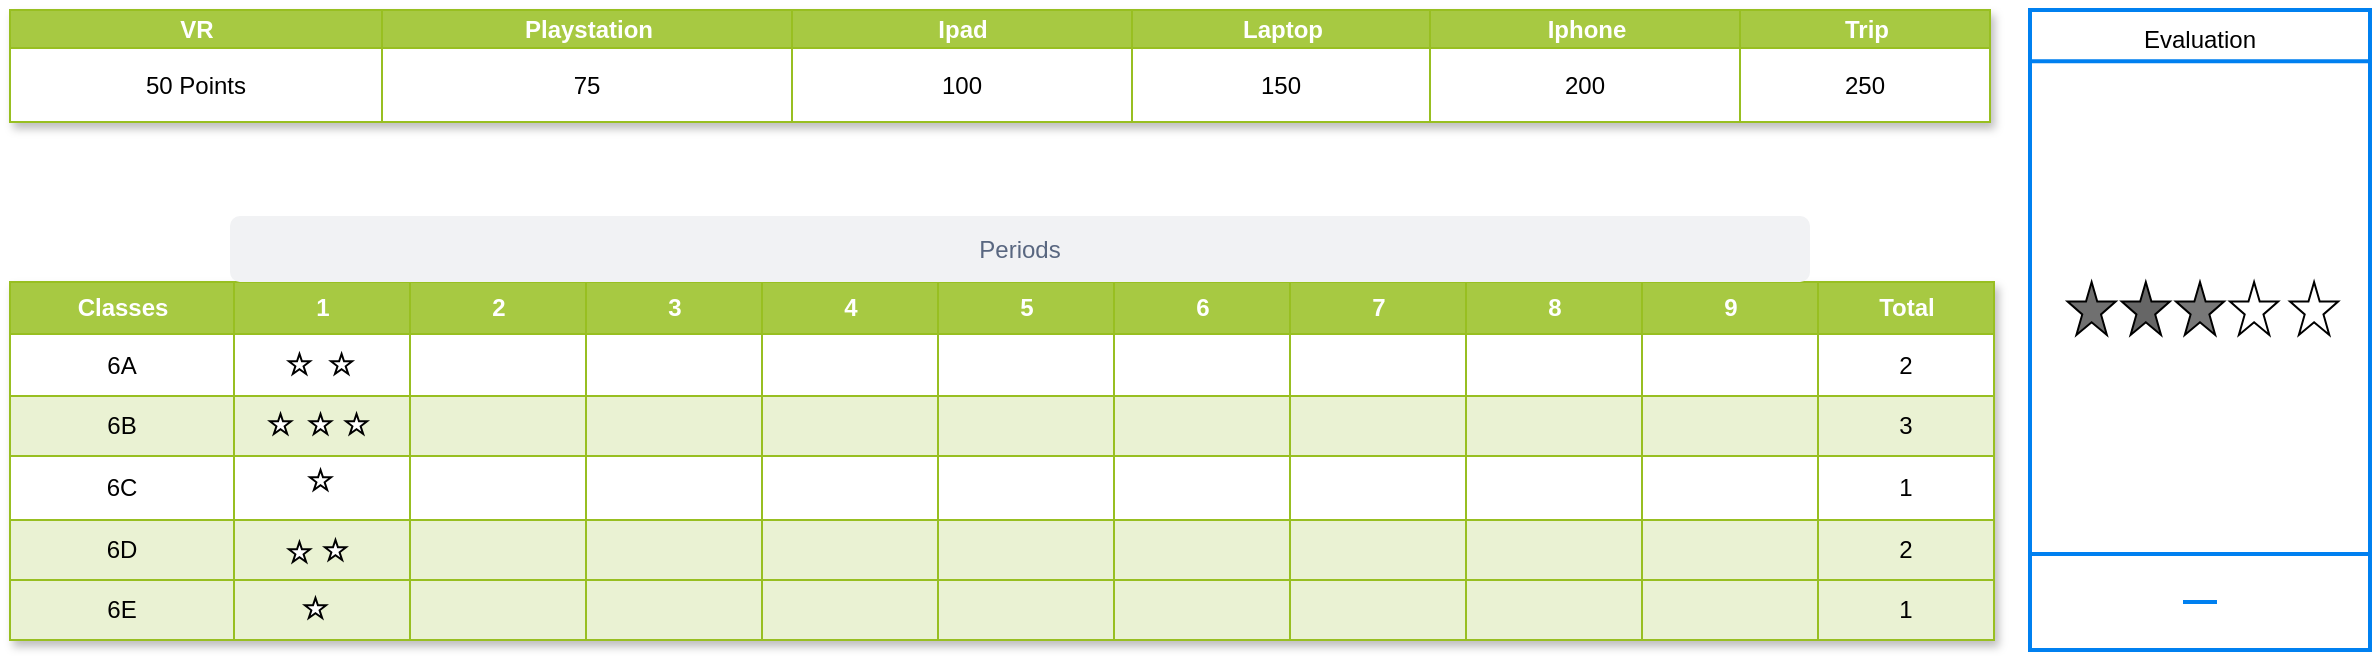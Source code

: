 <mxfile version="21.3.5" type="github">
  <diagram name="Page-1" id="uDbr7ncSvFRYVL_84d-0">
    <mxGraphModel dx="1434" dy="788" grid="1" gridSize="10" guides="1" tooltips="1" connect="1" arrows="1" fold="1" page="1" pageScale="1" pageWidth="850" pageHeight="1100" math="0" shadow="0">
      <root>
        <mxCell id="0" />
        <mxCell id="1" parent="0" />
        <mxCell id="jdthE1kOP9W3dMnnoPZ4-1" value="Assets" style="childLayout=tableLayout;recursiveResize=0;strokeColor=#98bf21;fillColor=#A7C942;shadow=1;" parent="1" vertex="1">
          <mxGeometry x="10" y="236" width="992" height="179.0" as="geometry" />
        </mxCell>
        <mxCell id="jdthE1kOP9W3dMnnoPZ4-2" style="shape=tableRow;horizontal=0;startSize=0;swimlaneHead=0;swimlaneBody=0;top=0;left=0;bottom=0;right=0;dropTarget=0;collapsible=0;recursiveResize=0;expand=0;fontStyle=0;strokeColor=inherit;fillColor=#ffffff;" parent="jdthE1kOP9W3dMnnoPZ4-1" vertex="1">
          <mxGeometry width="992" height="26" as="geometry" />
        </mxCell>
        <mxCell id="jdthE1kOP9W3dMnnoPZ4-44" value="Classes" style="connectable=0;recursiveResize=0;strokeColor=inherit;fillColor=#A7C942;align=center;fontStyle=1;fontColor=#FFFFFF;html=1;" parent="jdthE1kOP9W3dMnnoPZ4-2" vertex="1">
          <mxGeometry width="112" height="26" as="geometry">
            <mxRectangle width="112" height="26" as="alternateBounds" />
          </mxGeometry>
        </mxCell>
        <mxCell id="jdthE1kOP9W3dMnnoPZ4-3" value="1" style="connectable=0;recursiveResize=0;strokeColor=inherit;fillColor=#A7C942;align=center;fontStyle=1;fontColor=#FFFFFF;html=1;" parent="jdthE1kOP9W3dMnnoPZ4-2" vertex="1">
          <mxGeometry x="112" width="88" height="26" as="geometry">
            <mxRectangle width="88" height="26" as="alternateBounds" />
          </mxGeometry>
        </mxCell>
        <mxCell id="4UlprSeTJCznxh2azdoy-107" value="2" style="connectable=0;recursiveResize=0;strokeColor=inherit;fillColor=#A7C942;align=center;fontStyle=1;fontColor=#FFFFFF;html=1;" vertex="1" parent="jdthE1kOP9W3dMnnoPZ4-2">
          <mxGeometry x="200" width="88" height="26" as="geometry">
            <mxRectangle width="88" height="26" as="alternateBounds" />
          </mxGeometry>
        </mxCell>
        <mxCell id="4UlprSeTJCznxh2azdoy-121" value="3" style="connectable=0;recursiveResize=0;strokeColor=inherit;fillColor=#A7C942;align=center;fontStyle=1;fontColor=#FFFFFF;html=1;" vertex="1" parent="jdthE1kOP9W3dMnnoPZ4-2">
          <mxGeometry x="288" width="88" height="26" as="geometry">
            <mxRectangle width="88" height="26" as="alternateBounds" />
          </mxGeometry>
        </mxCell>
        <mxCell id="4UlprSeTJCznxh2azdoy-163" value="4" style="connectable=0;recursiveResize=0;strokeColor=inherit;fillColor=#A7C942;align=center;fontStyle=1;fontColor=#FFFFFF;html=1;" vertex="1" parent="jdthE1kOP9W3dMnnoPZ4-2">
          <mxGeometry x="376" width="88" height="26" as="geometry">
            <mxRectangle width="88" height="26" as="alternateBounds" />
          </mxGeometry>
        </mxCell>
        <mxCell id="4UlprSeTJCznxh2azdoy-170" value="5" style="connectable=0;recursiveResize=0;strokeColor=inherit;fillColor=#A7C942;align=center;fontStyle=1;fontColor=#FFFFFF;html=1;" vertex="1" parent="jdthE1kOP9W3dMnnoPZ4-2">
          <mxGeometry x="464" width="88" height="26" as="geometry">
            <mxRectangle width="88" height="26" as="alternateBounds" />
          </mxGeometry>
        </mxCell>
        <mxCell id="4UlprSeTJCznxh2azdoy-156" value="6" style="connectable=0;recursiveResize=0;strokeColor=inherit;fillColor=#A7C942;align=center;fontStyle=1;fontColor=#FFFFFF;html=1;" vertex="1" parent="jdthE1kOP9W3dMnnoPZ4-2">
          <mxGeometry x="552" width="88" height="26" as="geometry">
            <mxRectangle width="88" height="26" as="alternateBounds" />
          </mxGeometry>
        </mxCell>
        <mxCell id="4UlprSeTJCznxh2azdoy-149" value="7" style="connectable=0;recursiveResize=0;strokeColor=inherit;fillColor=#A7C942;align=center;fontStyle=1;fontColor=#FFFFFF;html=1;" vertex="1" parent="jdthE1kOP9W3dMnnoPZ4-2">
          <mxGeometry x="640" width="88" height="26" as="geometry">
            <mxRectangle width="88" height="26" as="alternateBounds" />
          </mxGeometry>
        </mxCell>
        <mxCell id="4UlprSeTJCznxh2azdoy-142" value="8" style="connectable=0;recursiveResize=0;strokeColor=inherit;fillColor=#A7C942;align=center;fontStyle=1;fontColor=#FFFFFF;html=1;" vertex="1" parent="jdthE1kOP9W3dMnnoPZ4-2">
          <mxGeometry x="728" width="88" height="26" as="geometry">
            <mxRectangle width="88" height="26" as="alternateBounds" />
          </mxGeometry>
        </mxCell>
        <mxCell id="4UlprSeTJCznxh2azdoy-135" value="9" style="connectable=0;recursiveResize=0;strokeColor=inherit;fillColor=#A7C942;align=center;fontStyle=1;fontColor=#FFFFFF;html=1;" vertex="1" parent="jdthE1kOP9W3dMnnoPZ4-2">
          <mxGeometry x="816" width="88" height="26" as="geometry">
            <mxRectangle width="88" height="26" as="alternateBounds" />
          </mxGeometry>
        </mxCell>
        <mxCell id="4UlprSeTJCznxh2azdoy-128" value="Total" style="connectable=0;recursiveResize=0;strokeColor=inherit;fillColor=#A7C942;align=center;fontStyle=1;fontColor=#FFFFFF;html=1;" vertex="1" parent="jdthE1kOP9W3dMnnoPZ4-2">
          <mxGeometry x="904" width="88" height="26" as="geometry">
            <mxRectangle width="88" height="26" as="alternateBounds" />
          </mxGeometry>
        </mxCell>
        <mxCell id="jdthE1kOP9W3dMnnoPZ4-6" value="" style="shape=tableRow;horizontal=0;startSize=0;swimlaneHead=0;swimlaneBody=0;top=0;left=0;bottom=0;right=0;dropTarget=0;collapsible=0;recursiveResize=0;expand=0;fontStyle=0;strokeColor=inherit;fillColor=#ffffff;" parent="jdthE1kOP9W3dMnnoPZ4-1" vertex="1">
          <mxGeometry y="26" width="992" height="31" as="geometry" />
        </mxCell>
        <mxCell id="jdthE1kOP9W3dMnnoPZ4-45" value="6A" style="connectable=0;recursiveResize=0;strokeColor=inherit;fillColor=inherit;align=center;whiteSpace=wrap;html=1;" parent="jdthE1kOP9W3dMnnoPZ4-6" vertex="1">
          <mxGeometry width="112" height="31" as="geometry">
            <mxRectangle width="112" height="31" as="alternateBounds" />
          </mxGeometry>
        </mxCell>
        <mxCell id="jdthE1kOP9W3dMnnoPZ4-7" value="" style="connectable=0;recursiveResize=0;strokeColor=inherit;fillColor=inherit;align=center;whiteSpace=wrap;html=1;" parent="jdthE1kOP9W3dMnnoPZ4-6" vertex="1">
          <mxGeometry x="112" width="88" height="31" as="geometry">
            <mxRectangle width="88" height="31" as="alternateBounds" />
          </mxGeometry>
        </mxCell>
        <mxCell id="4UlprSeTJCznxh2azdoy-108" style="connectable=0;recursiveResize=0;strokeColor=inherit;fillColor=inherit;align=center;whiteSpace=wrap;html=1;" vertex="1" parent="jdthE1kOP9W3dMnnoPZ4-6">
          <mxGeometry x="200" width="88" height="31" as="geometry">
            <mxRectangle width="88" height="31" as="alternateBounds" />
          </mxGeometry>
        </mxCell>
        <mxCell id="4UlprSeTJCznxh2azdoy-122" style="connectable=0;recursiveResize=0;strokeColor=inherit;fillColor=inherit;align=center;whiteSpace=wrap;html=1;" vertex="1" parent="jdthE1kOP9W3dMnnoPZ4-6">
          <mxGeometry x="288" width="88" height="31" as="geometry">
            <mxRectangle width="88" height="31" as="alternateBounds" />
          </mxGeometry>
        </mxCell>
        <mxCell id="4UlprSeTJCznxh2azdoy-164" style="connectable=0;recursiveResize=0;strokeColor=inherit;fillColor=inherit;align=center;whiteSpace=wrap;html=1;" vertex="1" parent="jdthE1kOP9W3dMnnoPZ4-6">
          <mxGeometry x="376" width="88" height="31" as="geometry">
            <mxRectangle width="88" height="31" as="alternateBounds" />
          </mxGeometry>
        </mxCell>
        <mxCell id="4UlprSeTJCznxh2azdoy-171" style="connectable=0;recursiveResize=0;strokeColor=inherit;fillColor=inherit;align=center;whiteSpace=wrap;html=1;" vertex="1" parent="jdthE1kOP9W3dMnnoPZ4-6">
          <mxGeometry x="464" width="88" height="31" as="geometry">
            <mxRectangle width="88" height="31" as="alternateBounds" />
          </mxGeometry>
        </mxCell>
        <mxCell id="4UlprSeTJCznxh2azdoy-157" style="connectable=0;recursiveResize=0;strokeColor=inherit;fillColor=inherit;align=center;whiteSpace=wrap;html=1;" vertex="1" parent="jdthE1kOP9W3dMnnoPZ4-6">
          <mxGeometry x="552" width="88" height="31" as="geometry">
            <mxRectangle width="88" height="31" as="alternateBounds" />
          </mxGeometry>
        </mxCell>
        <mxCell id="4UlprSeTJCznxh2azdoy-150" style="connectable=0;recursiveResize=0;strokeColor=inherit;fillColor=inherit;align=center;whiteSpace=wrap;html=1;" vertex="1" parent="jdthE1kOP9W3dMnnoPZ4-6">
          <mxGeometry x="640" width="88" height="31" as="geometry">
            <mxRectangle width="88" height="31" as="alternateBounds" />
          </mxGeometry>
        </mxCell>
        <mxCell id="4UlprSeTJCznxh2azdoy-143" style="connectable=0;recursiveResize=0;strokeColor=inherit;fillColor=inherit;align=center;whiteSpace=wrap;html=1;" vertex="1" parent="jdthE1kOP9W3dMnnoPZ4-6">
          <mxGeometry x="728" width="88" height="31" as="geometry">
            <mxRectangle width="88" height="31" as="alternateBounds" />
          </mxGeometry>
        </mxCell>
        <mxCell id="4UlprSeTJCznxh2azdoy-136" style="connectable=0;recursiveResize=0;strokeColor=inherit;fillColor=inherit;align=center;whiteSpace=wrap;html=1;" vertex="1" parent="jdthE1kOP9W3dMnnoPZ4-6">
          <mxGeometry x="816" width="88" height="31" as="geometry">
            <mxRectangle width="88" height="31" as="alternateBounds" />
          </mxGeometry>
        </mxCell>
        <mxCell id="4UlprSeTJCznxh2azdoy-129" value="2" style="connectable=0;recursiveResize=0;strokeColor=inherit;fillColor=inherit;align=center;whiteSpace=wrap;html=1;" vertex="1" parent="jdthE1kOP9W3dMnnoPZ4-6">
          <mxGeometry x="904" width="88" height="31" as="geometry">
            <mxRectangle width="88" height="31" as="alternateBounds" />
          </mxGeometry>
        </mxCell>
        <mxCell id="jdthE1kOP9W3dMnnoPZ4-10" value="" style="shape=tableRow;horizontal=0;startSize=0;swimlaneHead=0;swimlaneBody=0;top=0;left=0;bottom=0;right=0;dropTarget=0;collapsible=0;recursiveResize=0;expand=0;fontStyle=1;strokeColor=inherit;fillColor=#EAF2D3;" parent="jdthE1kOP9W3dMnnoPZ4-1" vertex="1">
          <mxGeometry y="57" width="992" height="30" as="geometry" />
        </mxCell>
        <mxCell id="jdthE1kOP9W3dMnnoPZ4-46" value="6B" style="connectable=0;recursiveResize=0;strokeColor=inherit;fillColor=inherit;whiteSpace=wrap;html=1;" parent="jdthE1kOP9W3dMnnoPZ4-10" vertex="1">
          <mxGeometry width="112" height="30" as="geometry">
            <mxRectangle width="112" height="30" as="alternateBounds" />
          </mxGeometry>
        </mxCell>
        <mxCell id="jdthE1kOP9W3dMnnoPZ4-11" value="" style="connectable=0;recursiveResize=0;strokeColor=inherit;fillColor=inherit;whiteSpace=wrap;html=1;" parent="jdthE1kOP9W3dMnnoPZ4-10" vertex="1">
          <mxGeometry x="112" width="88" height="30" as="geometry">
            <mxRectangle width="88" height="30" as="alternateBounds" />
          </mxGeometry>
        </mxCell>
        <mxCell id="4UlprSeTJCznxh2azdoy-109" style="connectable=0;recursiveResize=0;strokeColor=inherit;fillColor=inherit;whiteSpace=wrap;html=1;" vertex="1" parent="jdthE1kOP9W3dMnnoPZ4-10">
          <mxGeometry x="200" width="88" height="30" as="geometry">
            <mxRectangle width="88" height="30" as="alternateBounds" />
          </mxGeometry>
        </mxCell>
        <mxCell id="4UlprSeTJCznxh2azdoy-123" style="connectable=0;recursiveResize=0;strokeColor=inherit;fillColor=inherit;whiteSpace=wrap;html=1;" vertex="1" parent="jdthE1kOP9W3dMnnoPZ4-10">
          <mxGeometry x="288" width="88" height="30" as="geometry">
            <mxRectangle width="88" height="30" as="alternateBounds" />
          </mxGeometry>
        </mxCell>
        <mxCell id="4UlprSeTJCznxh2azdoy-165" style="connectable=0;recursiveResize=0;strokeColor=inherit;fillColor=inherit;whiteSpace=wrap;html=1;" vertex="1" parent="jdthE1kOP9W3dMnnoPZ4-10">
          <mxGeometry x="376" width="88" height="30" as="geometry">
            <mxRectangle width="88" height="30" as="alternateBounds" />
          </mxGeometry>
        </mxCell>
        <mxCell id="4UlprSeTJCznxh2azdoy-172" style="connectable=0;recursiveResize=0;strokeColor=inherit;fillColor=inherit;whiteSpace=wrap;html=1;" vertex="1" parent="jdthE1kOP9W3dMnnoPZ4-10">
          <mxGeometry x="464" width="88" height="30" as="geometry">
            <mxRectangle width="88" height="30" as="alternateBounds" />
          </mxGeometry>
        </mxCell>
        <mxCell id="4UlprSeTJCznxh2azdoy-158" style="connectable=0;recursiveResize=0;strokeColor=inherit;fillColor=inherit;whiteSpace=wrap;html=1;" vertex="1" parent="jdthE1kOP9W3dMnnoPZ4-10">
          <mxGeometry x="552" width="88" height="30" as="geometry">
            <mxRectangle width="88" height="30" as="alternateBounds" />
          </mxGeometry>
        </mxCell>
        <mxCell id="4UlprSeTJCznxh2azdoy-151" style="connectable=0;recursiveResize=0;strokeColor=inherit;fillColor=inherit;whiteSpace=wrap;html=1;" vertex="1" parent="jdthE1kOP9W3dMnnoPZ4-10">
          <mxGeometry x="640" width="88" height="30" as="geometry">
            <mxRectangle width="88" height="30" as="alternateBounds" />
          </mxGeometry>
        </mxCell>
        <mxCell id="4UlprSeTJCznxh2azdoy-144" style="connectable=0;recursiveResize=0;strokeColor=inherit;fillColor=inherit;whiteSpace=wrap;html=1;" vertex="1" parent="jdthE1kOP9W3dMnnoPZ4-10">
          <mxGeometry x="728" width="88" height="30" as="geometry">
            <mxRectangle width="88" height="30" as="alternateBounds" />
          </mxGeometry>
        </mxCell>
        <mxCell id="4UlprSeTJCznxh2azdoy-137" style="connectable=0;recursiveResize=0;strokeColor=inherit;fillColor=inherit;whiteSpace=wrap;html=1;" vertex="1" parent="jdthE1kOP9W3dMnnoPZ4-10">
          <mxGeometry x="816" width="88" height="30" as="geometry">
            <mxRectangle width="88" height="30" as="alternateBounds" />
          </mxGeometry>
        </mxCell>
        <mxCell id="4UlprSeTJCznxh2azdoy-130" value="3" style="connectable=0;recursiveResize=0;strokeColor=inherit;fillColor=inherit;whiteSpace=wrap;html=1;" vertex="1" parent="jdthE1kOP9W3dMnnoPZ4-10">
          <mxGeometry x="904" width="88" height="30" as="geometry">
            <mxRectangle width="88" height="30" as="alternateBounds" />
          </mxGeometry>
        </mxCell>
        <mxCell id="jdthE1kOP9W3dMnnoPZ4-14" value="" style="shape=tableRow;horizontal=0;startSize=0;swimlaneHead=0;swimlaneBody=0;top=0;left=0;bottom=0;right=0;dropTarget=0;collapsible=0;recursiveResize=0;expand=0;fontStyle=0;strokeColor=inherit;fillColor=#ffffff;" parent="jdthE1kOP9W3dMnnoPZ4-1" vertex="1">
          <mxGeometry y="87" width="992" height="32" as="geometry" />
        </mxCell>
        <mxCell id="jdthE1kOP9W3dMnnoPZ4-47" value="6C" style="connectable=0;recursiveResize=0;strokeColor=inherit;fillColor=inherit;fontStyle=0;align=center;whiteSpace=wrap;html=1;" parent="jdthE1kOP9W3dMnnoPZ4-14" vertex="1">
          <mxGeometry width="112" height="32" as="geometry">
            <mxRectangle width="112" height="32" as="alternateBounds" />
          </mxGeometry>
        </mxCell>
        <mxCell id="jdthE1kOP9W3dMnnoPZ4-15" value="" style="connectable=0;recursiveResize=0;strokeColor=inherit;fillColor=inherit;fontStyle=0;align=center;whiteSpace=wrap;html=1;" parent="jdthE1kOP9W3dMnnoPZ4-14" vertex="1">
          <mxGeometry x="112" width="88" height="32" as="geometry">
            <mxRectangle width="88" height="32" as="alternateBounds" />
          </mxGeometry>
        </mxCell>
        <mxCell id="4UlprSeTJCznxh2azdoy-110" style="connectable=0;recursiveResize=0;strokeColor=inherit;fillColor=inherit;fontStyle=0;align=center;whiteSpace=wrap;html=1;" vertex="1" parent="jdthE1kOP9W3dMnnoPZ4-14">
          <mxGeometry x="200" width="88" height="32" as="geometry">
            <mxRectangle width="88" height="32" as="alternateBounds" />
          </mxGeometry>
        </mxCell>
        <mxCell id="4UlprSeTJCznxh2azdoy-124" style="connectable=0;recursiveResize=0;strokeColor=inherit;fillColor=inherit;fontStyle=0;align=center;whiteSpace=wrap;html=1;" vertex="1" parent="jdthE1kOP9W3dMnnoPZ4-14">
          <mxGeometry x="288" width="88" height="32" as="geometry">
            <mxRectangle width="88" height="32" as="alternateBounds" />
          </mxGeometry>
        </mxCell>
        <mxCell id="4UlprSeTJCznxh2azdoy-166" style="connectable=0;recursiveResize=0;strokeColor=inherit;fillColor=inherit;fontStyle=0;align=center;whiteSpace=wrap;html=1;" vertex="1" parent="jdthE1kOP9W3dMnnoPZ4-14">
          <mxGeometry x="376" width="88" height="32" as="geometry">
            <mxRectangle width="88" height="32" as="alternateBounds" />
          </mxGeometry>
        </mxCell>
        <mxCell id="4UlprSeTJCznxh2azdoy-173" style="connectable=0;recursiveResize=0;strokeColor=inherit;fillColor=inherit;fontStyle=0;align=center;whiteSpace=wrap;html=1;" vertex="1" parent="jdthE1kOP9W3dMnnoPZ4-14">
          <mxGeometry x="464" width="88" height="32" as="geometry">
            <mxRectangle width="88" height="32" as="alternateBounds" />
          </mxGeometry>
        </mxCell>
        <mxCell id="4UlprSeTJCznxh2azdoy-159" style="connectable=0;recursiveResize=0;strokeColor=inherit;fillColor=inherit;fontStyle=0;align=center;whiteSpace=wrap;html=1;" vertex="1" parent="jdthE1kOP9W3dMnnoPZ4-14">
          <mxGeometry x="552" width="88" height="32" as="geometry">
            <mxRectangle width="88" height="32" as="alternateBounds" />
          </mxGeometry>
        </mxCell>
        <mxCell id="4UlprSeTJCznxh2azdoy-152" style="connectable=0;recursiveResize=0;strokeColor=inherit;fillColor=inherit;fontStyle=0;align=center;whiteSpace=wrap;html=1;" vertex="1" parent="jdthE1kOP9W3dMnnoPZ4-14">
          <mxGeometry x="640" width="88" height="32" as="geometry">
            <mxRectangle width="88" height="32" as="alternateBounds" />
          </mxGeometry>
        </mxCell>
        <mxCell id="4UlprSeTJCznxh2azdoy-145" style="connectable=0;recursiveResize=0;strokeColor=inherit;fillColor=inherit;fontStyle=0;align=center;whiteSpace=wrap;html=1;" vertex="1" parent="jdthE1kOP9W3dMnnoPZ4-14">
          <mxGeometry x="728" width="88" height="32" as="geometry">
            <mxRectangle width="88" height="32" as="alternateBounds" />
          </mxGeometry>
        </mxCell>
        <mxCell id="4UlprSeTJCznxh2azdoy-138" style="connectable=0;recursiveResize=0;strokeColor=inherit;fillColor=inherit;fontStyle=0;align=center;whiteSpace=wrap;html=1;" vertex="1" parent="jdthE1kOP9W3dMnnoPZ4-14">
          <mxGeometry x="816" width="88" height="32" as="geometry">
            <mxRectangle width="88" height="32" as="alternateBounds" />
          </mxGeometry>
        </mxCell>
        <mxCell id="4UlprSeTJCznxh2azdoy-131" value="1" style="connectable=0;recursiveResize=0;strokeColor=inherit;fillColor=inherit;fontStyle=0;align=center;whiteSpace=wrap;html=1;" vertex="1" parent="jdthE1kOP9W3dMnnoPZ4-14">
          <mxGeometry x="904" width="88" height="32" as="geometry">
            <mxRectangle width="88" height="32" as="alternateBounds" />
          </mxGeometry>
        </mxCell>
        <mxCell id="jdthE1kOP9W3dMnnoPZ4-18" value="" style="shape=tableRow;horizontal=0;startSize=0;swimlaneHead=0;swimlaneBody=0;top=0;left=0;bottom=0;right=0;dropTarget=0;collapsible=0;recursiveResize=0;expand=0;fontStyle=1;strokeColor=inherit;fillColor=#EAF2D3;" parent="jdthE1kOP9W3dMnnoPZ4-1" vertex="1">
          <mxGeometry y="119" width="992" height="30" as="geometry" />
        </mxCell>
        <mxCell id="jdthE1kOP9W3dMnnoPZ4-48" value="6D" style="connectable=0;recursiveResize=0;strokeColor=inherit;fillColor=inherit;whiteSpace=wrap;html=1;" parent="jdthE1kOP9W3dMnnoPZ4-18" vertex="1">
          <mxGeometry width="112" height="30" as="geometry">
            <mxRectangle width="112" height="30" as="alternateBounds" />
          </mxGeometry>
        </mxCell>
        <mxCell id="jdthE1kOP9W3dMnnoPZ4-19" value="" style="connectable=0;recursiveResize=0;strokeColor=inherit;fillColor=inherit;whiteSpace=wrap;html=1;" parent="jdthE1kOP9W3dMnnoPZ4-18" vertex="1">
          <mxGeometry x="112" width="88" height="30" as="geometry">
            <mxRectangle width="88" height="30" as="alternateBounds" />
          </mxGeometry>
        </mxCell>
        <mxCell id="4UlprSeTJCznxh2azdoy-111" style="connectable=0;recursiveResize=0;strokeColor=inherit;fillColor=inherit;whiteSpace=wrap;html=1;" vertex="1" parent="jdthE1kOP9W3dMnnoPZ4-18">
          <mxGeometry x="200" width="88" height="30" as="geometry">
            <mxRectangle width="88" height="30" as="alternateBounds" />
          </mxGeometry>
        </mxCell>
        <mxCell id="4UlprSeTJCznxh2azdoy-125" style="connectable=0;recursiveResize=0;strokeColor=inherit;fillColor=inherit;whiteSpace=wrap;html=1;" vertex="1" parent="jdthE1kOP9W3dMnnoPZ4-18">
          <mxGeometry x="288" width="88" height="30" as="geometry">
            <mxRectangle width="88" height="30" as="alternateBounds" />
          </mxGeometry>
        </mxCell>
        <mxCell id="4UlprSeTJCznxh2azdoy-167" style="connectable=0;recursiveResize=0;strokeColor=inherit;fillColor=inherit;whiteSpace=wrap;html=1;" vertex="1" parent="jdthE1kOP9W3dMnnoPZ4-18">
          <mxGeometry x="376" width="88" height="30" as="geometry">
            <mxRectangle width="88" height="30" as="alternateBounds" />
          </mxGeometry>
        </mxCell>
        <mxCell id="4UlprSeTJCznxh2azdoy-174" style="connectable=0;recursiveResize=0;strokeColor=inherit;fillColor=inherit;whiteSpace=wrap;html=1;" vertex="1" parent="jdthE1kOP9W3dMnnoPZ4-18">
          <mxGeometry x="464" width="88" height="30" as="geometry">
            <mxRectangle width="88" height="30" as="alternateBounds" />
          </mxGeometry>
        </mxCell>
        <mxCell id="4UlprSeTJCznxh2azdoy-160" style="connectable=0;recursiveResize=0;strokeColor=inherit;fillColor=inherit;whiteSpace=wrap;html=1;" vertex="1" parent="jdthE1kOP9W3dMnnoPZ4-18">
          <mxGeometry x="552" width="88" height="30" as="geometry">
            <mxRectangle width="88" height="30" as="alternateBounds" />
          </mxGeometry>
        </mxCell>
        <mxCell id="4UlprSeTJCznxh2azdoy-153" style="connectable=0;recursiveResize=0;strokeColor=inherit;fillColor=inherit;whiteSpace=wrap;html=1;" vertex="1" parent="jdthE1kOP9W3dMnnoPZ4-18">
          <mxGeometry x="640" width="88" height="30" as="geometry">
            <mxRectangle width="88" height="30" as="alternateBounds" />
          </mxGeometry>
        </mxCell>
        <mxCell id="4UlprSeTJCznxh2azdoy-146" style="connectable=0;recursiveResize=0;strokeColor=inherit;fillColor=inherit;whiteSpace=wrap;html=1;" vertex="1" parent="jdthE1kOP9W3dMnnoPZ4-18">
          <mxGeometry x="728" width="88" height="30" as="geometry">
            <mxRectangle width="88" height="30" as="alternateBounds" />
          </mxGeometry>
        </mxCell>
        <mxCell id="4UlprSeTJCznxh2azdoy-139" style="connectable=0;recursiveResize=0;strokeColor=inherit;fillColor=inherit;whiteSpace=wrap;html=1;" vertex="1" parent="jdthE1kOP9W3dMnnoPZ4-18">
          <mxGeometry x="816" width="88" height="30" as="geometry">
            <mxRectangle width="88" height="30" as="alternateBounds" />
          </mxGeometry>
        </mxCell>
        <mxCell id="4UlprSeTJCznxh2azdoy-132" value="2" style="connectable=0;recursiveResize=0;strokeColor=inherit;fillColor=inherit;whiteSpace=wrap;html=1;" vertex="1" parent="jdthE1kOP9W3dMnnoPZ4-18">
          <mxGeometry x="904" width="88" height="30" as="geometry">
            <mxRectangle width="88" height="30" as="alternateBounds" />
          </mxGeometry>
        </mxCell>
        <mxCell id="jdthE1kOP9W3dMnnoPZ4-57" value="" style="shape=tableRow;horizontal=0;startSize=0;swimlaneHead=0;swimlaneBody=0;top=0;left=0;bottom=0;right=0;dropTarget=0;collapsible=0;recursiveResize=0;expand=0;fontStyle=1;strokeColor=inherit;fillColor=#EAF2D3;" parent="jdthE1kOP9W3dMnnoPZ4-1" vertex="1">
          <mxGeometry y="149" width="992" height="30" as="geometry" />
        </mxCell>
        <mxCell id="jdthE1kOP9W3dMnnoPZ4-58" value="6E" style="connectable=0;recursiveResize=0;strokeColor=inherit;fillColor=inherit;whiteSpace=wrap;html=1;" parent="jdthE1kOP9W3dMnnoPZ4-57" vertex="1">
          <mxGeometry width="112" height="30" as="geometry">
            <mxRectangle width="112" height="30" as="alternateBounds" />
          </mxGeometry>
        </mxCell>
        <mxCell id="jdthE1kOP9W3dMnnoPZ4-59" value="" style="connectable=0;recursiveResize=0;strokeColor=inherit;fillColor=inherit;whiteSpace=wrap;html=1;" parent="jdthE1kOP9W3dMnnoPZ4-57" vertex="1">
          <mxGeometry x="112" width="88" height="30" as="geometry">
            <mxRectangle width="88" height="30" as="alternateBounds" />
          </mxGeometry>
        </mxCell>
        <mxCell id="4UlprSeTJCznxh2azdoy-112" style="connectable=0;recursiveResize=0;strokeColor=inherit;fillColor=inherit;whiteSpace=wrap;html=1;" vertex="1" parent="jdthE1kOP9W3dMnnoPZ4-57">
          <mxGeometry x="200" width="88" height="30" as="geometry">
            <mxRectangle width="88" height="30" as="alternateBounds" />
          </mxGeometry>
        </mxCell>
        <mxCell id="4UlprSeTJCznxh2azdoy-126" style="connectable=0;recursiveResize=0;strokeColor=inherit;fillColor=inherit;whiteSpace=wrap;html=1;" vertex="1" parent="jdthE1kOP9W3dMnnoPZ4-57">
          <mxGeometry x="288" width="88" height="30" as="geometry">
            <mxRectangle width="88" height="30" as="alternateBounds" />
          </mxGeometry>
        </mxCell>
        <mxCell id="4UlprSeTJCznxh2azdoy-168" style="connectable=0;recursiveResize=0;strokeColor=inherit;fillColor=inherit;whiteSpace=wrap;html=1;" vertex="1" parent="jdthE1kOP9W3dMnnoPZ4-57">
          <mxGeometry x="376" width="88" height="30" as="geometry">
            <mxRectangle width="88" height="30" as="alternateBounds" />
          </mxGeometry>
        </mxCell>
        <mxCell id="4UlprSeTJCznxh2azdoy-175" style="connectable=0;recursiveResize=0;strokeColor=inherit;fillColor=inherit;whiteSpace=wrap;html=1;" vertex="1" parent="jdthE1kOP9W3dMnnoPZ4-57">
          <mxGeometry x="464" width="88" height="30" as="geometry">
            <mxRectangle width="88" height="30" as="alternateBounds" />
          </mxGeometry>
        </mxCell>
        <mxCell id="4UlprSeTJCznxh2azdoy-161" style="connectable=0;recursiveResize=0;strokeColor=inherit;fillColor=inherit;whiteSpace=wrap;html=1;" vertex="1" parent="jdthE1kOP9W3dMnnoPZ4-57">
          <mxGeometry x="552" width="88" height="30" as="geometry">
            <mxRectangle width="88" height="30" as="alternateBounds" />
          </mxGeometry>
        </mxCell>
        <mxCell id="4UlprSeTJCznxh2azdoy-154" style="connectable=0;recursiveResize=0;strokeColor=inherit;fillColor=inherit;whiteSpace=wrap;html=1;" vertex="1" parent="jdthE1kOP9W3dMnnoPZ4-57">
          <mxGeometry x="640" width="88" height="30" as="geometry">
            <mxRectangle width="88" height="30" as="alternateBounds" />
          </mxGeometry>
        </mxCell>
        <mxCell id="4UlprSeTJCznxh2azdoy-147" style="connectable=0;recursiveResize=0;strokeColor=inherit;fillColor=inherit;whiteSpace=wrap;html=1;" vertex="1" parent="jdthE1kOP9W3dMnnoPZ4-57">
          <mxGeometry x="728" width="88" height="30" as="geometry">
            <mxRectangle width="88" height="30" as="alternateBounds" />
          </mxGeometry>
        </mxCell>
        <mxCell id="4UlprSeTJCznxh2azdoy-140" style="connectable=0;recursiveResize=0;strokeColor=inherit;fillColor=inherit;whiteSpace=wrap;html=1;" vertex="1" parent="jdthE1kOP9W3dMnnoPZ4-57">
          <mxGeometry x="816" width="88" height="30" as="geometry">
            <mxRectangle width="88" height="30" as="alternateBounds" />
          </mxGeometry>
        </mxCell>
        <mxCell id="4UlprSeTJCznxh2azdoy-133" value="1" style="connectable=0;recursiveResize=0;strokeColor=inherit;fillColor=inherit;whiteSpace=wrap;html=1;" vertex="1" parent="jdthE1kOP9W3dMnnoPZ4-57">
          <mxGeometry x="904" width="88" height="30" as="geometry">
            <mxRectangle width="88" height="30" as="alternateBounds" />
          </mxGeometry>
        </mxCell>
        <mxCell id="jdthE1kOP9W3dMnnoPZ4-22" value="Assets" style="childLayout=tableLayout;recursiveResize=0;strokeColor=#98bf21;fillColor=#A7C942;shadow=1;" parent="1" vertex="1">
          <mxGeometry x="10" y="100" width="990" height="56" as="geometry" />
        </mxCell>
        <mxCell id="jdthE1kOP9W3dMnnoPZ4-23" style="shape=tableRow;horizontal=0;startSize=0;swimlaneHead=0;swimlaneBody=0;top=0;left=0;bottom=0;right=0;dropTarget=0;collapsible=0;recursiveResize=0;expand=0;fontStyle=0;strokeColor=inherit;fillColor=#ffffff;" parent="jdthE1kOP9W3dMnnoPZ4-22" vertex="1">
          <mxGeometry width="990" height="19" as="geometry" />
        </mxCell>
        <mxCell id="jdthE1kOP9W3dMnnoPZ4-24" value="VR" style="connectable=0;recursiveResize=0;strokeColor=inherit;fillColor=#A7C942;align=center;fontStyle=1;fontColor=#FFFFFF;html=1;" parent="jdthE1kOP9W3dMnnoPZ4-23" vertex="1">
          <mxGeometry width="186" height="19" as="geometry">
            <mxRectangle width="186" height="19" as="alternateBounds" />
          </mxGeometry>
        </mxCell>
        <mxCell id="jdthE1kOP9W3dMnnoPZ4-25" value="Playstation" style="connectable=0;recursiveResize=0;strokeColor=inherit;fillColor=#A7C942;align=center;fontStyle=1;fontColor=#FFFFFF;html=1;" parent="jdthE1kOP9W3dMnnoPZ4-23" vertex="1">
          <mxGeometry x="186" width="205" height="19" as="geometry">
            <mxRectangle width="205" height="19" as="alternateBounds" />
          </mxGeometry>
        </mxCell>
        <mxCell id="jdthE1kOP9W3dMnnoPZ4-26" value="Ipad" style="connectable=0;recursiveResize=0;strokeColor=inherit;fillColor=#A7C942;align=center;fontStyle=1;fontColor=#FFFFFF;html=1;" parent="jdthE1kOP9W3dMnnoPZ4-23" vertex="1">
          <mxGeometry x="391" width="170" height="19" as="geometry">
            <mxRectangle width="170" height="19" as="alternateBounds" />
          </mxGeometry>
        </mxCell>
        <mxCell id="jdthE1kOP9W3dMnnoPZ4-49" value="Laptop" style="connectable=0;recursiveResize=0;strokeColor=inherit;fillColor=#A7C942;align=center;fontStyle=1;fontColor=#FFFFFF;html=1;" parent="jdthE1kOP9W3dMnnoPZ4-23" vertex="1">
          <mxGeometry x="561" width="149" height="19" as="geometry">
            <mxRectangle width="149" height="19" as="alternateBounds" />
          </mxGeometry>
        </mxCell>
        <mxCell id="jdthE1kOP9W3dMnnoPZ4-51" value="Iphone" style="connectable=0;recursiveResize=0;strokeColor=inherit;fillColor=#A7C942;align=center;fontStyle=1;fontColor=#FFFFFF;html=1;" parent="jdthE1kOP9W3dMnnoPZ4-23" vertex="1">
          <mxGeometry x="710" width="155" height="19" as="geometry">
            <mxRectangle width="155" height="19" as="alternateBounds" />
          </mxGeometry>
        </mxCell>
        <mxCell id="jdthE1kOP9W3dMnnoPZ4-53" value="Trip" style="connectable=0;recursiveResize=0;strokeColor=inherit;fillColor=#A7C942;align=center;fontStyle=1;fontColor=#FFFFFF;html=1;" parent="jdthE1kOP9W3dMnnoPZ4-23" vertex="1">
          <mxGeometry x="865" width="125" height="19" as="geometry">
            <mxRectangle width="125" height="19" as="alternateBounds" />
          </mxGeometry>
        </mxCell>
        <mxCell id="jdthE1kOP9W3dMnnoPZ4-27" value="" style="shape=tableRow;horizontal=0;startSize=0;swimlaneHead=0;swimlaneBody=0;top=0;left=0;bottom=0;right=0;dropTarget=0;collapsible=0;recursiveResize=0;expand=0;fontStyle=0;strokeColor=inherit;fillColor=#ffffff;" parent="jdthE1kOP9W3dMnnoPZ4-22" vertex="1">
          <mxGeometry y="19" width="990" height="37" as="geometry" />
        </mxCell>
        <mxCell id="jdthE1kOP9W3dMnnoPZ4-28" value="50 Points" style="connectable=0;recursiveResize=0;strokeColor=inherit;fillColor=inherit;align=center;whiteSpace=wrap;html=1;" parent="jdthE1kOP9W3dMnnoPZ4-27" vertex="1">
          <mxGeometry width="186" height="37" as="geometry">
            <mxRectangle width="186" height="37" as="alternateBounds" />
          </mxGeometry>
        </mxCell>
        <mxCell id="jdthE1kOP9W3dMnnoPZ4-29" value="75" style="connectable=0;recursiveResize=0;strokeColor=inherit;fillColor=inherit;align=center;whiteSpace=wrap;html=1;" parent="jdthE1kOP9W3dMnnoPZ4-27" vertex="1">
          <mxGeometry x="186" width="205" height="37" as="geometry">
            <mxRectangle width="205" height="37" as="alternateBounds" />
          </mxGeometry>
        </mxCell>
        <mxCell id="jdthE1kOP9W3dMnnoPZ4-30" value="100" style="connectable=0;recursiveResize=0;strokeColor=inherit;fillColor=inherit;align=center;whiteSpace=wrap;html=1;" parent="jdthE1kOP9W3dMnnoPZ4-27" vertex="1">
          <mxGeometry x="391" width="170" height="37" as="geometry">
            <mxRectangle width="170" height="37" as="alternateBounds" />
          </mxGeometry>
        </mxCell>
        <mxCell id="jdthE1kOP9W3dMnnoPZ4-50" value="150" style="connectable=0;recursiveResize=0;strokeColor=inherit;fillColor=inherit;align=center;whiteSpace=wrap;html=1;" parent="jdthE1kOP9W3dMnnoPZ4-27" vertex="1">
          <mxGeometry x="561" width="149" height="37" as="geometry">
            <mxRectangle width="149" height="37" as="alternateBounds" />
          </mxGeometry>
        </mxCell>
        <mxCell id="jdthE1kOP9W3dMnnoPZ4-52" value="200" style="connectable=0;recursiveResize=0;strokeColor=inherit;fillColor=inherit;align=center;whiteSpace=wrap;html=1;" parent="jdthE1kOP9W3dMnnoPZ4-27" vertex="1">
          <mxGeometry x="710" width="155" height="37" as="geometry">
            <mxRectangle width="155" height="37" as="alternateBounds" />
          </mxGeometry>
        </mxCell>
        <mxCell id="jdthE1kOP9W3dMnnoPZ4-54" value="250" style="connectable=0;recursiveResize=0;strokeColor=inherit;fillColor=inherit;align=center;whiteSpace=wrap;html=1;" parent="jdthE1kOP9W3dMnnoPZ4-27" vertex="1">
          <mxGeometry x="865" width="125" height="37" as="geometry">
            <mxRectangle width="125" height="37" as="alternateBounds" />
          </mxGeometry>
        </mxCell>
        <mxCell id="4UlprSeTJCznxh2azdoy-106" value="Periods" style="rounded=1;align=center;fillColor=#F1F2F4;strokeColor=none;html=1;whiteSpace=wrap;fontColor=#596780;fontSize=12" vertex="1" parent="1">
          <mxGeometry x="120" y="203" width="790" height="33" as="geometry" />
        </mxCell>
        <mxCell id="4UlprSeTJCznxh2azdoy-180" value="" style="verticalLabelPosition=bottom;verticalAlign=top;html=1;shape=mxgraph.basic.star" vertex="1" parent="1">
          <mxGeometry x="170.53" y="272" width="10.53" height="10" as="geometry" />
        </mxCell>
        <mxCell id="4UlprSeTJCznxh2azdoy-181" value="" style="verticalLabelPosition=bottom;verticalAlign=top;html=1;shape=mxgraph.basic.star" vertex="1" parent="1">
          <mxGeometry x="149.47" y="272" width="10.53" height="10" as="geometry" />
        </mxCell>
        <mxCell id="4UlprSeTJCznxh2azdoy-182" value="" style="verticalLabelPosition=bottom;verticalAlign=top;html=1;shape=mxgraph.basic.star" vertex="1" parent="1">
          <mxGeometry x="140" y="302" width="10.53" height="10" as="geometry" />
        </mxCell>
        <mxCell id="4UlprSeTJCznxh2azdoy-183" value="" style="verticalLabelPosition=bottom;verticalAlign=top;html=1;shape=mxgraph.basic.star" vertex="1" parent="1">
          <mxGeometry x="160" y="302" width="10.53" height="10" as="geometry" />
        </mxCell>
        <mxCell id="4UlprSeTJCznxh2azdoy-184" value="" style="verticalLabelPosition=bottom;verticalAlign=top;html=1;shape=mxgraph.basic.star" vertex="1" parent="1">
          <mxGeometry x="178" y="302" width="10.53" height="10" as="geometry" />
        </mxCell>
        <mxCell id="4UlprSeTJCznxh2azdoy-185" value="" style="verticalLabelPosition=bottom;verticalAlign=top;html=1;shape=mxgraph.basic.star" vertex="1" parent="1">
          <mxGeometry x="160" y="330" width="10.53" height="10" as="geometry" />
        </mxCell>
        <mxCell id="4UlprSeTJCznxh2azdoy-186" value="" style="verticalLabelPosition=bottom;verticalAlign=top;html=1;shape=mxgraph.basic.star" vertex="1" parent="1">
          <mxGeometry x="149.47" y="366" width="10.53" height="10" as="geometry" />
        </mxCell>
        <mxCell id="4UlprSeTJCznxh2azdoy-187" value="" style="verticalLabelPosition=bottom;verticalAlign=top;html=1;shape=mxgraph.basic.star" vertex="1" parent="1">
          <mxGeometry x="167.47" y="365" width="10.53" height="10" as="geometry" />
        </mxCell>
        <mxCell id="4UlprSeTJCznxh2azdoy-188" value="" style="verticalLabelPosition=bottom;verticalAlign=top;html=1;shape=mxgraph.basic.star" vertex="1" parent="1">
          <mxGeometry x="157.47" y="394" width="10.53" height="10" as="geometry" />
        </mxCell>
        <mxCell id="4UlprSeTJCznxh2azdoy-189" value="" style="html=1;verticalLabelPosition=bottom;align=center;labelBackgroundColor=#ffffff;verticalAlign=top;strokeWidth=2;strokeColor=#0080F0;shadow=0;dashed=0;shape=mxgraph.ios7.icons.smartphone;" vertex="1" parent="1">
          <mxGeometry x="1020" y="100" width="170" height="320" as="geometry" />
        </mxCell>
        <mxCell id="4UlprSeTJCznxh2azdoy-190" value="" style="verticalLabelPosition=bottom;verticalAlign=top;html=1;shape=mxgraph.basic.star" vertex="1" parent="1">
          <mxGeometry x="1150" y="236" width="24.09" height="26.5" as="geometry" />
        </mxCell>
        <mxCell id="4UlprSeTJCznxh2azdoy-192" value="" style="verticalLabelPosition=bottom;verticalAlign=top;html=1;shape=mxgraph.basic.star" vertex="1" parent="1">
          <mxGeometry x="1120" y="236" width="24.09" height="26.5" as="geometry" />
        </mxCell>
        <mxCell id="4UlprSeTJCznxh2azdoy-193" value="" style="verticalLabelPosition=bottom;verticalAlign=top;html=1;shape=mxgraph.basic.star;fillColor=#787878;" vertex="1" parent="1">
          <mxGeometry x="1092.95" y="236" width="24.09" height="26.5" as="geometry" />
        </mxCell>
        <mxCell id="4UlprSeTJCznxh2azdoy-194" value="" style="verticalLabelPosition=bottom;verticalAlign=top;html=1;shape=mxgraph.basic.star;fillColor=#666666;" vertex="1" parent="1">
          <mxGeometry x="1065.86" y="236" width="24.09" height="26.5" as="geometry" />
        </mxCell>
        <mxCell id="4UlprSeTJCznxh2azdoy-195" value="" style="verticalLabelPosition=bottom;verticalAlign=top;html=1;shape=mxgraph.basic.star;fillColor=#707070;" vertex="1" parent="1">
          <mxGeometry x="1038.77" y="236" width="24.09" height="26.5" as="geometry" />
        </mxCell>
        <mxCell id="4UlprSeTJCznxh2azdoy-196" value="Evaluation" style="text;html=1;strokeColor=none;fillColor=none;align=center;verticalAlign=middle;whiteSpace=wrap;rounded=0;" vertex="1" parent="1">
          <mxGeometry x="1075" y="100" width="60" height="30" as="geometry" />
        </mxCell>
      </root>
    </mxGraphModel>
  </diagram>
</mxfile>
